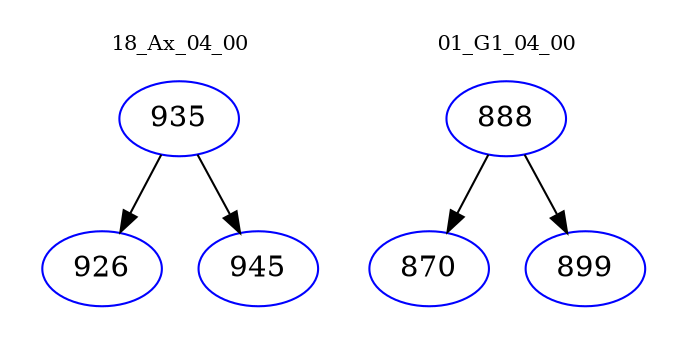 digraph{
subgraph cluster_0 {
color = white
label = "18_Ax_04_00";
fontsize=10;
T0_935 [label="935", color="blue"]
T0_935 -> T0_926 [color="black"]
T0_926 [label="926", color="blue"]
T0_935 -> T0_945 [color="black"]
T0_945 [label="945", color="blue"]
}
subgraph cluster_1 {
color = white
label = "01_G1_04_00";
fontsize=10;
T1_888 [label="888", color="blue"]
T1_888 -> T1_870 [color="black"]
T1_870 [label="870", color="blue"]
T1_888 -> T1_899 [color="black"]
T1_899 [label="899", color="blue"]
}
}

